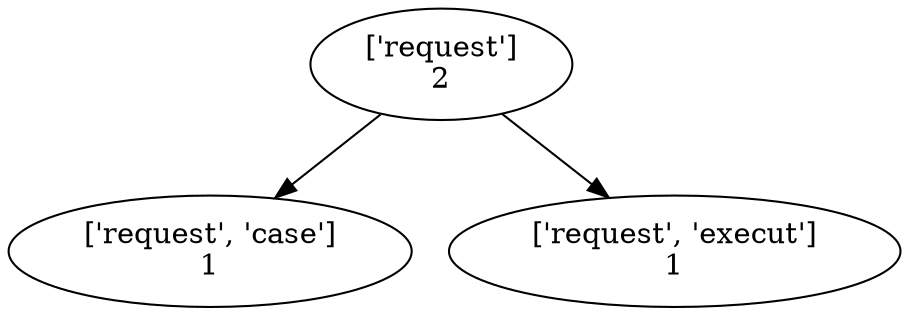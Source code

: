 strict digraph  {
	"['request']
2" -> "['request', 'case']
1";
	"['request']
2" -> "['request', 'execut']
1";
}
